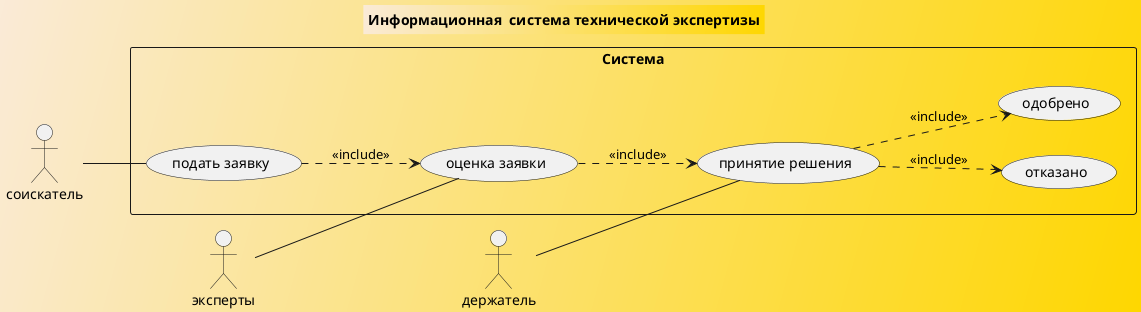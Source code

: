 @startuml "Практическая работа 1"
left to right direction
title Информационная  система технической экспертизы
skinparam backgroundcolor AntiqueWhite/Gold
actor соискатель
actor эксперты
actor держатель

rectangle Система {
соискатель -- (подать заявку)
(подать заявку) ..>(оценка заявки):<<include>>
эксперты -- (оценка заявки)
(оценка заявки) ..>(принятие решения):<<include>>
держатель -- (принятие решения)
(принятие решения) ..>(отказано):<<include>>
(принятие решения) ..>(одобрено):<<include>>
}
@enduml

@startuml
class заявка{
+номер и дата
+заявитель
+сумма гранта
+цель
+примечание
+оценка эксперта
}

class соискатель{
+персональные данные
+количество
+вид лица
отправление заявки()
}

class эксперт{
+степень доверия
+ФИО
+должность
оценка заявки()
}

class держатель{
+статус
+должность
+ФИО
принятие решения()
}

class решение{
+отказ
+добро
+комментарий
}

соискатель --> заявка:подаёт
эксперт --> заявка:рассматривает
держатель --> заявка:решает
заявка ..> решение
@enduml

